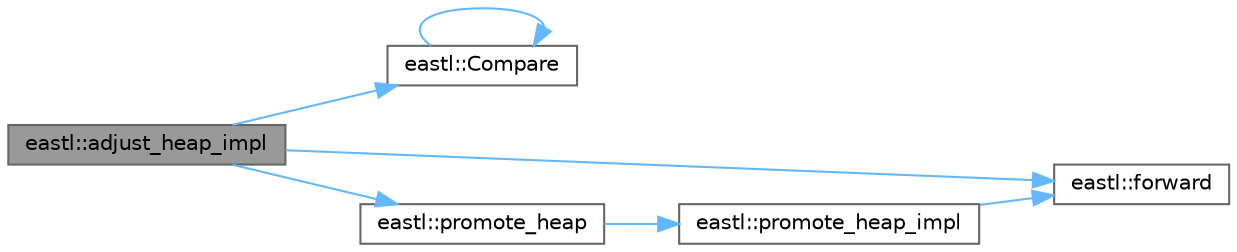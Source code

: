 digraph "eastl::adjust_heap_impl"
{
 // LATEX_PDF_SIZE
  bgcolor="transparent";
  edge [fontname=Helvetica,fontsize=10,labelfontname=Helvetica,labelfontsize=10];
  node [fontname=Helvetica,fontsize=10,shape=box,height=0.2,width=0.4];
  rankdir="LR";
  Node1 [id="Node000001",label="eastl::adjust_heap_impl",height=0.2,width=0.4,color="gray40", fillcolor="grey60", style="filled", fontcolor="black",tooltip=" "];
  Node1 -> Node2 [id="edge7_Node000001_Node000002",color="steelblue1",style="solid",tooltip=" "];
  Node2 [id="Node000002",label="eastl::Compare",height=0.2,width=0.4,color="grey40", fillcolor="white", style="filled",URL="$namespaceeastl.html#ae3d33fc51c4c15a85aee95335a5d336d",tooltip=" "];
  Node2 -> Node2 [id="edge8_Node000002_Node000002",color="steelblue1",style="solid",tooltip=" "];
  Node1 -> Node3 [id="edge9_Node000001_Node000003",color="steelblue1",style="solid",tooltip=" "];
  Node3 [id="Node000003",label="eastl::forward",height=0.2,width=0.4,color="grey40", fillcolor="white", style="filled",URL="$namespaceeastl.html#a36662e86289d74a927ced4b51496fce5",tooltip=" "];
  Node1 -> Node4 [id="edge10_Node000001_Node000004",color="steelblue1",style="solid",tooltip=" "];
  Node4 [id="Node000004",label="eastl::promote_heap",height=0.2,width=0.4,color="grey40", fillcolor="white", style="filled",URL="$namespaceeastl.html#a88a378473358bbdbd07127c015164a99",tooltip=" "];
  Node4 -> Node5 [id="edge11_Node000004_Node000005",color="steelblue1",style="solid",tooltip=" "];
  Node5 [id="Node000005",label="eastl::promote_heap_impl",height=0.2,width=0.4,color="grey40", fillcolor="white", style="filled",URL="$namespaceeastl.html#a421db7f64babc404cfa1cbe489a6cec2",tooltip=" "];
  Node5 -> Node3 [id="edge12_Node000005_Node000003",color="steelblue1",style="solid",tooltip=" "];
}
